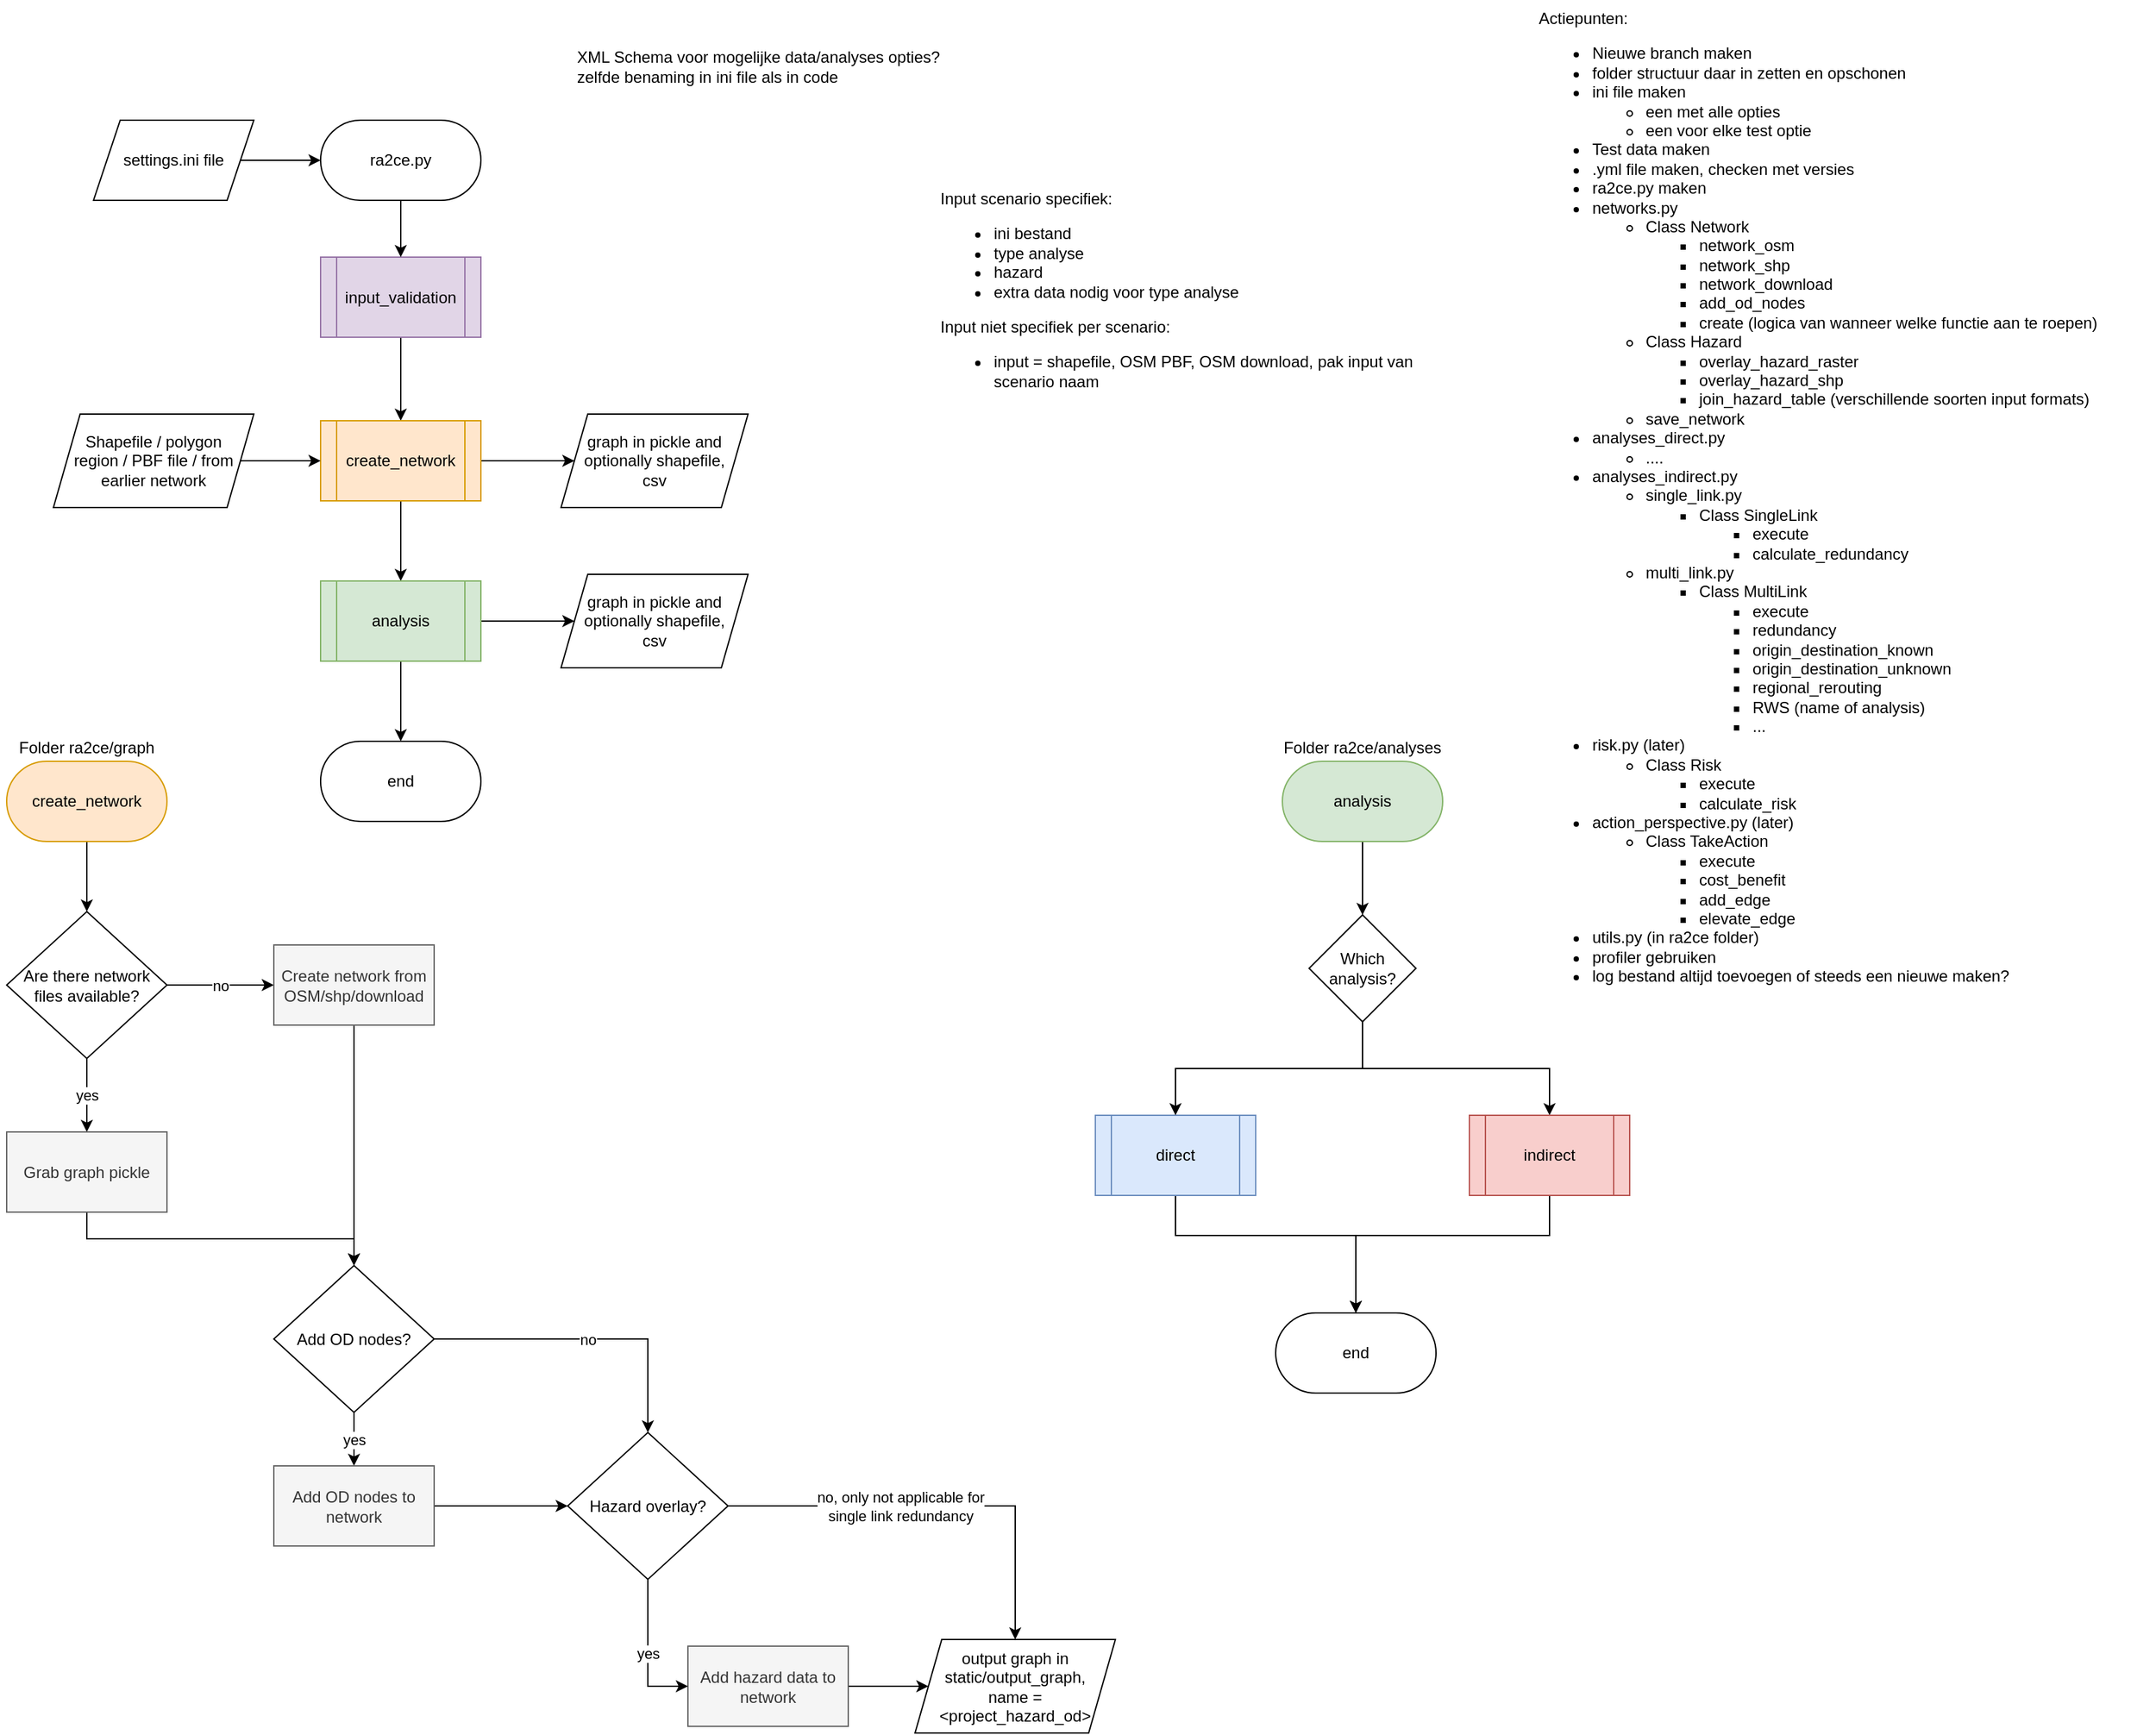 <mxfile version="14.5.1" type="device"><diagram id="QRpgybWbHR6j9PtVJIHC" name="Page-1"><mxGraphModel dx="1221" dy="714" grid="1" gridSize="10" guides="1" tooltips="1" connect="1" arrows="1" fold="1" page="1" pageScale="1" pageWidth="1654" pageHeight="2336" math="0" shadow="0"><root><mxCell id="0"/><mxCell id="1" parent="0"/><mxCell id="TyvDEVeL6J-RTF0p5AF5-1" value="XML Schema voor mogelijke data/analyses opties?&lt;br&gt;zelfde benaming in ini file als in code" style="text;html=1;strokeColor=none;fillColor=none;align=left;verticalAlign=middle;whiteSpace=wrap;rounded=0;" vertex="1" parent="1"><mxGeometry x="460" y="30" width="290" height="60" as="geometry"/></mxCell><mxCell id="TyvDEVeL6J-RTF0p5AF5-5" style="edgeStyle=orthogonalEdgeStyle;rounded=0;orthogonalLoop=1;jettySize=auto;html=1;exitX=0.5;exitY=1;exitDx=0;exitDy=0;" edge="1" parent="1" source="TyvDEVeL6J-RTF0p5AF5-61" target="TyvDEVeL6J-RTF0p5AF5-4"><mxGeometry relative="1" as="geometry"/></mxCell><mxCell id="TyvDEVeL6J-RTF0p5AF5-2" value="ra2ce.py" style="rounded=1;whiteSpace=wrap;html=1;align=center;arcSize=50;" vertex="1" parent="1"><mxGeometry x="270" y="100" width="120" height="60" as="geometry"/></mxCell><mxCell id="TyvDEVeL6J-RTF0p5AF5-7" style="edgeStyle=orthogonalEdgeStyle;rounded=0;orthogonalLoop=1;jettySize=auto;html=1;exitX=0.5;exitY=1;exitDx=0;exitDy=0;" edge="1" parent="1" source="TyvDEVeL6J-RTF0p5AF5-4" target="TyvDEVeL6J-RTF0p5AF5-6"><mxGeometry relative="1" as="geometry"/></mxCell><mxCell id="TyvDEVeL6J-RTF0p5AF5-13" style="edgeStyle=orthogonalEdgeStyle;rounded=0;orthogonalLoop=1;jettySize=auto;html=1;exitX=1;exitY=0.5;exitDx=0;exitDy=0;" edge="1" parent="1" source="TyvDEVeL6J-RTF0p5AF5-4" target="TyvDEVeL6J-RTF0p5AF5-12"><mxGeometry relative="1" as="geometry"/></mxCell><mxCell id="TyvDEVeL6J-RTF0p5AF5-4" value="create_network" style="shape=process;whiteSpace=wrap;html=1;backgroundOutline=1;align=center;fillColor=#ffe6cc;strokeColor=#d79b00;" vertex="1" parent="1"><mxGeometry x="270" y="325" width="120" height="60" as="geometry"/></mxCell><mxCell id="TyvDEVeL6J-RTF0p5AF5-11" style="edgeStyle=orthogonalEdgeStyle;rounded=0;orthogonalLoop=1;jettySize=auto;html=1;exitX=0.5;exitY=1;exitDx=0;exitDy=0;" edge="1" parent="1" source="TyvDEVeL6J-RTF0p5AF5-6" target="TyvDEVeL6J-RTF0p5AF5-10"><mxGeometry relative="1" as="geometry"/></mxCell><mxCell id="TyvDEVeL6J-RTF0p5AF5-22" style="edgeStyle=orthogonalEdgeStyle;rounded=0;orthogonalLoop=1;jettySize=auto;html=1;exitX=1;exitY=0.5;exitDx=0;exitDy=0;" edge="1" parent="1" source="TyvDEVeL6J-RTF0p5AF5-6" target="TyvDEVeL6J-RTF0p5AF5-21"><mxGeometry relative="1" as="geometry"/></mxCell><mxCell id="TyvDEVeL6J-RTF0p5AF5-6" value="analysis" style="shape=process;whiteSpace=wrap;html=1;backgroundOutline=1;align=center;fillColor=#d5e8d4;strokeColor=#82b366;" vertex="1" parent="1"><mxGeometry x="270" y="445" width="120" height="60" as="geometry"/></mxCell><mxCell id="TyvDEVeL6J-RTF0p5AF5-10" value="end" style="rounded=1;whiteSpace=wrap;html=1;align=center;arcSize=50;" vertex="1" parent="1"><mxGeometry x="270" y="565" width="120" height="60" as="geometry"/></mxCell><mxCell id="TyvDEVeL6J-RTF0p5AF5-12" value="graph in pickle and optionally shapefile,&lt;br&gt;csv" style="shape=parallelogram;perimeter=parallelogramPerimeter;whiteSpace=wrap;html=1;fixedSize=1;align=center;" vertex="1" parent="1"><mxGeometry x="450" y="320" width="140" height="70" as="geometry"/></mxCell><mxCell id="TyvDEVeL6J-RTF0p5AF5-15" style="edgeStyle=orthogonalEdgeStyle;rounded=0;orthogonalLoop=1;jettySize=auto;html=1;entryX=0;entryY=0.5;entryDx=0;entryDy=0;" edge="1" parent="1" source="TyvDEVeL6J-RTF0p5AF5-14" target="TyvDEVeL6J-RTF0p5AF5-4"><mxGeometry relative="1" as="geometry"/></mxCell><mxCell id="TyvDEVeL6J-RTF0p5AF5-14" value="Shapefile / polygon &lt;br&gt;region / PBF file / from earlier network" style="shape=parallelogram;perimeter=parallelogramPerimeter;whiteSpace=wrap;html=1;fixedSize=1;align=center;" vertex="1" parent="1"><mxGeometry x="70" y="320" width="150" height="70" as="geometry"/></mxCell><mxCell id="TyvDEVeL6J-RTF0p5AF5-17" style="edgeStyle=orthogonalEdgeStyle;rounded=0;orthogonalLoop=1;jettySize=auto;html=1;exitX=1;exitY=0.5;exitDx=0;exitDy=0;entryX=0;entryY=0.5;entryDx=0;entryDy=0;" edge="1" parent="1" source="TyvDEVeL6J-RTF0p5AF5-16" target="TyvDEVeL6J-RTF0p5AF5-2"><mxGeometry relative="1" as="geometry"/></mxCell><mxCell id="TyvDEVeL6J-RTF0p5AF5-16" value="settings.ini file" style="shape=parallelogram;perimeter=parallelogramPerimeter;whiteSpace=wrap;html=1;fixedSize=1;align=center;" vertex="1" parent="1"><mxGeometry x="100" y="100" width="120" height="60" as="geometry"/></mxCell><mxCell id="TyvDEVeL6J-RTF0p5AF5-24" style="edgeStyle=orthogonalEdgeStyle;rounded=0;orthogonalLoop=1;jettySize=auto;html=1;exitX=0.5;exitY=1;exitDx=0;exitDy=0;" edge="1" parent="1" source="TyvDEVeL6J-RTF0p5AF5-18" target="TyvDEVeL6J-RTF0p5AF5-26"><mxGeometry relative="1" as="geometry"><mxPoint x="95" y="697.5" as="targetPoint"/></mxGeometry></mxCell><mxCell id="TyvDEVeL6J-RTF0p5AF5-18" value="create_network" style="rounded=1;whiteSpace=wrap;html=1;align=center;arcSize=50;fillColor=#ffe6cc;strokeColor=#d79b00;" vertex="1" parent="1"><mxGeometry x="35" y="580" width="120" height="60" as="geometry"/></mxCell><mxCell id="TyvDEVeL6J-RTF0p5AF5-53" style="edgeStyle=orthogonalEdgeStyle;rounded=0;orthogonalLoop=1;jettySize=auto;html=1;entryX=0.5;entryY=0;entryDx=0;entryDy=0;" edge="1" parent="1" source="TyvDEVeL6J-RTF0p5AF5-19" target="TyvDEVeL6J-RTF0p5AF5-51"><mxGeometry relative="1" as="geometry"/></mxCell><mxCell id="TyvDEVeL6J-RTF0p5AF5-19" value="analysis" style="rounded=1;whiteSpace=wrap;html=1;align=center;arcSize=50;fillColor=#d5e8d4;strokeColor=#82b366;" vertex="1" parent="1"><mxGeometry x="990" y="580" width="120" height="60" as="geometry"/></mxCell><mxCell id="TyvDEVeL6J-RTF0p5AF5-20" value="Input scenario specifiek:&lt;br&gt;&lt;ul&gt;&lt;li&gt;ini bestand&lt;/li&gt;&lt;li&gt;type analyse&lt;/li&gt;&lt;li&gt;hazard&lt;/li&gt;&lt;li&gt;extra data nodig voor type analyse&lt;/li&gt;&lt;/ul&gt;&lt;div&gt;Input niet specifiek per scenario:&lt;/div&gt;&lt;div&gt;&lt;ul&gt;&lt;li&gt;input = shapefile, OSM PBF, OSM download, pak input van scenario naam&lt;/li&gt;&lt;/ul&gt;&lt;/div&gt;" style="text;html=1;strokeColor=none;fillColor=none;align=left;verticalAlign=middle;whiteSpace=wrap;rounded=0;" vertex="1" parent="1"><mxGeometry x="732" y="130" width="383" height="205" as="geometry"/></mxCell><mxCell id="TyvDEVeL6J-RTF0p5AF5-21" value="graph in pickle and optionally shapefile,&lt;br&gt;csv" style="shape=parallelogram;perimeter=parallelogramPerimeter;whiteSpace=wrap;html=1;fixedSize=1;align=center;" vertex="1" parent="1"><mxGeometry x="450" y="440" width="140" height="70" as="geometry"/></mxCell><mxCell id="TyvDEVeL6J-RTF0p5AF5-33" value="no" style="edgeStyle=orthogonalEdgeStyle;rounded=0;orthogonalLoop=1;jettySize=auto;html=1;exitX=1;exitY=0.5;exitDx=0;exitDy=0;" edge="1" parent="1" source="TyvDEVeL6J-RTF0p5AF5-26" target="TyvDEVeL6J-RTF0p5AF5-32"><mxGeometry relative="1" as="geometry"/></mxCell><mxCell id="TyvDEVeL6J-RTF0p5AF5-35" value="yes" style="edgeStyle=orthogonalEdgeStyle;rounded=0;orthogonalLoop=1;jettySize=auto;html=1;exitX=0.5;exitY=1;exitDx=0;exitDy=0;" edge="1" parent="1" source="TyvDEVeL6J-RTF0p5AF5-26" target="TyvDEVeL6J-RTF0p5AF5-34"><mxGeometry relative="1" as="geometry"/></mxCell><mxCell id="TyvDEVeL6J-RTF0p5AF5-26" value="Are there network files available?" style="rhombus;whiteSpace=wrap;html=1;align=center;" vertex="1" parent="1"><mxGeometry x="35" y="692.5" width="120" height="110" as="geometry"/></mxCell><mxCell id="TyvDEVeL6J-RTF0p5AF5-39" value="yes" style="edgeStyle=orthogonalEdgeStyle;rounded=0;orthogonalLoop=1;jettySize=auto;html=1;exitX=0.5;exitY=1;exitDx=0;exitDy=0;" edge="1" parent="1" source="TyvDEVeL6J-RTF0p5AF5-28" target="TyvDEVeL6J-RTF0p5AF5-38"><mxGeometry relative="1" as="geometry"/></mxCell><mxCell id="TyvDEVeL6J-RTF0p5AF5-40" value="no" style="edgeStyle=orthogonalEdgeStyle;rounded=0;orthogonalLoop=1;jettySize=auto;html=1;exitX=1;exitY=0.5;exitDx=0;exitDy=0;entryX=0.5;entryY=0;entryDx=0;entryDy=0;" edge="1" parent="1" source="TyvDEVeL6J-RTF0p5AF5-28" target="TyvDEVeL6J-RTF0p5AF5-30"><mxGeometry relative="1" as="geometry"/></mxCell><mxCell id="TyvDEVeL6J-RTF0p5AF5-28" value="Add OD nodes?" style="rhombus;whiteSpace=wrap;html=1;align=center;" vertex="1" parent="1"><mxGeometry x="235" y="957.5" width="120" height="110" as="geometry"/></mxCell><mxCell id="TyvDEVeL6J-RTF0p5AF5-46" value="no, only not applicable for &lt;br&gt;single link redundancy" style="edgeStyle=orthogonalEdgeStyle;rounded=0;orthogonalLoop=1;jettySize=auto;html=1;exitX=1;exitY=0.5;exitDx=0;exitDy=0;entryX=0.5;entryY=0;entryDx=0;entryDy=0;" edge="1" parent="1" source="TyvDEVeL6J-RTF0p5AF5-30" target="TyvDEVeL6J-RTF0p5AF5-42"><mxGeometry x="-0.175" relative="1" as="geometry"><mxPoint x="-1" as="offset"/></mxGeometry></mxCell><mxCell id="TyvDEVeL6J-RTF0p5AF5-30" value="Hazard overlay?" style="rhombus;whiteSpace=wrap;html=1;align=center;" vertex="1" parent="1"><mxGeometry x="455" y="1082.5" width="120" height="110" as="geometry"/></mxCell><mxCell id="TyvDEVeL6J-RTF0p5AF5-37" style="edgeStyle=orthogonalEdgeStyle;rounded=0;orthogonalLoop=1;jettySize=auto;html=1;" edge="1" parent="1" source="TyvDEVeL6J-RTF0p5AF5-32" target="TyvDEVeL6J-RTF0p5AF5-28"><mxGeometry relative="1" as="geometry"><mxPoint x="295" y="947.5" as="targetPoint"/></mxGeometry></mxCell><mxCell id="TyvDEVeL6J-RTF0p5AF5-32" value="Create network from OSM/shp/download" style="rounded=0;whiteSpace=wrap;html=1;align=center;fillColor=#f5f5f5;strokeColor=#666666;fontColor=#333333;" vertex="1" parent="1"><mxGeometry x="235" y="717.5" width="120" height="60" as="geometry"/></mxCell><mxCell id="TyvDEVeL6J-RTF0p5AF5-36" style="edgeStyle=orthogonalEdgeStyle;rounded=0;orthogonalLoop=1;jettySize=auto;html=1;exitX=0.5;exitY=1;exitDx=0;exitDy=0;" edge="1" parent="1" source="TyvDEVeL6J-RTF0p5AF5-34" target="TyvDEVeL6J-RTF0p5AF5-28"><mxGeometry relative="1" as="geometry"/></mxCell><mxCell id="TyvDEVeL6J-RTF0p5AF5-34" value="Grab graph pickle" style="rounded=0;whiteSpace=wrap;html=1;align=center;fillColor=#f5f5f5;strokeColor=#666666;fontColor=#333333;" vertex="1" parent="1"><mxGeometry x="35" y="857.5" width="120" height="60" as="geometry"/></mxCell><mxCell id="TyvDEVeL6J-RTF0p5AF5-41" style="edgeStyle=orthogonalEdgeStyle;rounded=0;orthogonalLoop=1;jettySize=auto;html=1;exitX=1;exitY=0.5;exitDx=0;exitDy=0;" edge="1" parent="1" source="TyvDEVeL6J-RTF0p5AF5-38" target="TyvDEVeL6J-RTF0p5AF5-30"><mxGeometry relative="1" as="geometry"/></mxCell><mxCell id="TyvDEVeL6J-RTF0p5AF5-38" value="Add OD nodes to network" style="rounded=0;whiteSpace=wrap;html=1;align=center;fillColor=#f5f5f5;strokeColor=#666666;fontColor=#333333;" vertex="1" parent="1"><mxGeometry x="235" y="1107.5" width="120" height="60" as="geometry"/></mxCell><mxCell id="TyvDEVeL6J-RTF0p5AF5-42" value="output graph in static/output_graph, &lt;br&gt;name = &amp;lt;project_hazard_od&amp;gt;" style="shape=parallelogram;perimeter=parallelogramPerimeter;whiteSpace=wrap;html=1;fixedSize=1;align=center;" vertex="1" parent="1"><mxGeometry x="715" y="1237.5" width="150" height="70" as="geometry"/></mxCell><mxCell id="TyvDEVeL6J-RTF0p5AF5-47" style="edgeStyle=orthogonalEdgeStyle;rounded=0;orthogonalLoop=1;jettySize=auto;html=1;exitX=1;exitY=0.5;exitDx=0;exitDy=0;entryX=0;entryY=0.5;entryDx=0;entryDy=0;" edge="1" parent="1" source="TyvDEVeL6J-RTF0p5AF5-44" target="TyvDEVeL6J-RTF0p5AF5-42"><mxGeometry relative="1" as="geometry"/></mxCell><mxCell id="TyvDEVeL6J-RTF0p5AF5-44" value="Add hazard data to network" style="rounded=0;whiteSpace=wrap;html=1;align=center;fillColor=#f5f5f5;strokeColor=#666666;fontColor=#333333;" vertex="1" parent="1"><mxGeometry x="545" y="1242.5" width="120" height="60" as="geometry"/></mxCell><mxCell id="TyvDEVeL6J-RTF0p5AF5-45" value="yes" style="edgeStyle=orthogonalEdgeStyle;rounded=0;orthogonalLoop=1;jettySize=auto;html=1;exitX=0.5;exitY=1;exitDx=0;exitDy=0;entryX=0;entryY=0.5;entryDx=0;entryDy=0;" edge="1" parent="1" source="TyvDEVeL6J-RTF0p5AF5-30" target="TyvDEVeL6J-RTF0p5AF5-44"><mxGeometry relative="1" as="geometry"><mxPoint x="515" y="1192.5" as="sourcePoint"/><mxPoint x="655" y="1247.5" as="targetPoint"/><Array as="points"/></mxGeometry></mxCell><mxCell id="TyvDEVeL6J-RTF0p5AF5-48" value="Folder ra2ce/graph" style="text;html=1;strokeColor=none;fillColor=none;align=center;verticalAlign=middle;whiteSpace=wrap;rounded=0;" vertex="1" parent="1"><mxGeometry x="30" y="560" width="130" height="20" as="geometry"/></mxCell><mxCell id="TyvDEVeL6J-RTF0p5AF5-49" value="Folder ra2ce/analyses" style="text;html=1;strokeColor=none;fillColor=none;align=center;verticalAlign=middle;whiteSpace=wrap;rounded=0;" vertex="1" parent="1"><mxGeometry x="985" y="560" width="130" height="20" as="geometry"/></mxCell><mxCell id="TyvDEVeL6J-RTF0p5AF5-58" style="edgeStyle=orthogonalEdgeStyle;rounded=0;orthogonalLoop=1;jettySize=auto;html=1;exitX=0.5;exitY=1;exitDx=0;exitDy=0;entryX=0.5;entryY=0;entryDx=0;entryDy=0;" edge="1" parent="1" source="TyvDEVeL6J-RTF0p5AF5-50" target="TyvDEVeL6J-RTF0p5AF5-57"><mxGeometry relative="1" as="geometry"><Array as="points"><mxPoint x="910" y="935"/><mxPoint x="1045" y="935"/></Array></mxGeometry></mxCell><mxCell id="TyvDEVeL6J-RTF0p5AF5-50" value="direct" style="shape=process;whiteSpace=wrap;html=1;backgroundOutline=1;align=center;fillColor=#dae8fc;strokeColor=#6c8ebf;" vertex="1" parent="1"><mxGeometry x="850" y="845" width="120" height="60" as="geometry"/></mxCell><mxCell id="TyvDEVeL6J-RTF0p5AF5-55" style="edgeStyle=orthogonalEdgeStyle;rounded=0;orthogonalLoop=1;jettySize=auto;html=1;exitX=0.5;exitY=1;exitDx=0;exitDy=0;entryX=0.5;entryY=0;entryDx=0;entryDy=0;" edge="1" parent="1" source="TyvDEVeL6J-RTF0p5AF5-51" target="TyvDEVeL6J-RTF0p5AF5-50"><mxGeometry relative="1" as="geometry"/></mxCell><mxCell id="TyvDEVeL6J-RTF0p5AF5-56" style="edgeStyle=orthogonalEdgeStyle;rounded=0;orthogonalLoop=1;jettySize=auto;html=1;exitX=0.5;exitY=1;exitDx=0;exitDy=0;entryX=0.5;entryY=0;entryDx=0;entryDy=0;" edge="1" parent="1" source="TyvDEVeL6J-RTF0p5AF5-51" target="TyvDEVeL6J-RTF0p5AF5-54"><mxGeometry relative="1" as="geometry"/></mxCell><mxCell id="TyvDEVeL6J-RTF0p5AF5-51" value="Which analysis?" style="rhombus;whiteSpace=wrap;html=1;align=center;" vertex="1" parent="1"><mxGeometry x="1010" y="695" width="80" height="80" as="geometry"/></mxCell><mxCell id="TyvDEVeL6J-RTF0p5AF5-59" style="edgeStyle=orthogonalEdgeStyle;rounded=0;orthogonalLoop=1;jettySize=auto;html=1;exitX=0.5;exitY=1;exitDx=0;exitDy=0;" edge="1" parent="1" source="TyvDEVeL6J-RTF0p5AF5-54" target="TyvDEVeL6J-RTF0p5AF5-57"><mxGeometry relative="1" as="geometry"><Array as="points"><mxPoint x="1190" y="935"/><mxPoint x="1045" y="935"/></Array></mxGeometry></mxCell><mxCell id="TyvDEVeL6J-RTF0p5AF5-54" value="indirect" style="shape=process;whiteSpace=wrap;html=1;backgroundOutline=1;align=center;fillColor=#f8cecc;strokeColor=#b85450;" vertex="1" parent="1"><mxGeometry x="1130" y="845" width="120" height="60" as="geometry"/></mxCell><mxCell id="TyvDEVeL6J-RTF0p5AF5-57" value="end" style="rounded=1;whiteSpace=wrap;html=1;align=center;arcSize=50;" vertex="1" parent="1"><mxGeometry x="985" y="993" width="120" height="60" as="geometry"/></mxCell><mxCell id="TyvDEVeL6J-RTF0p5AF5-60" value="&lt;div&gt;Actiepunten:&lt;/div&gt;&lt;ul&gt;&lt;li&gt;Nieuwe branch maken&lt;/li&gt;&lt;li&gt;folder structuur daar in zetten en opschonen&lt;/li&gt;&lt;li&gt;ini file maken&lt;/li&gt;&lt;ul&gt;&lt;li&gt;een met alle opties&lt;/li&gt;&lt;li&gt;een voor elke test optie&lt;/li&gt;&lt;/ul&gt;&lt;li&gt;Test data maken&lt;/li&gt;&lt;li&gt;.yml file maken, checken met versies&lt;/li&gt;&lt;li&gt;ra2ce.py maken&lt;/li&gt;&lt;li&gt;networks.py&lt;/li&gt;&lt;ul&gt;&lt;li&gt;Class Network&lt;/li&gt;&lt;ul&gt;&lt;li&gt;network_osm&lt;/li&gt;&lt;li&gt;network_shp&lt;/li&gt;&lt;li&gt;network_download&lt;/li&gt;&lt;li&gt;add_od_nodes&lt;/li&gt;&lt;li&gt;create (logica van wanneer welke functie aan te roepen)&lt;/li&gt;&lt;/ul&gt;&lt;li&gt;Class Hazard&lt;/li&gt;&lt;ul&gt;&lt;li&gt;overlay_hazard_raster&lt;/li&gt;&lt;li&gt;overlay_hazard_shp&lt;/li&gt;&lt;li&gt;join_hazard_table (verschillende soorten input formats)&lt;/li&gt;&lt;/ul&gt;&lt;li&gt;save_network&lt;/li&gt;&lt;/ul&gt;&lt;li&gt;analyses_direct.py&lt;/li&gt;&lt;ul&gt;&lt;li&gt;....&lt;/li&gt;&lt;/ul&gt;&lt;li&gt;analyses_indirect.py&lt;/li&gt;&lt;ul&gt;&lt;li&gt;single_link.py&lt;/li&gt;&lt;ul&gt;&lt;li&gt;Class SingleLink&lt;/li&gt;&lt;ul&gt;&lt;li&gt;execute&lt;/li&gt;&lt;li&gt;calculate_redundancy&lt;/li&gt;&lt;/ul&gt;&lt;/ul&gt;&lt;li&gt;multi_link.py&lt;/li&gt;&lt;ul&gt;&lt;li&gt;Class MultiLink&lt;/li&gt;&lt;ul&gt;&lt;li&gt;execute&lt;/li&gt;&lt;li&gt;redundancy&lt;/li&gt;&lt;li&gt;origin_destination_known&lt;/li&gt;&lt;li&gt;origin_destination_unknown&lt;/li&gt;&lt;li&gt;regional_rerouting&lt;/li&gt;&lt;li&gt;RWS (name of analysis)&lt;/li&gt;&lt;li&gt;...&lt;/li&gt;&lt;/ul&gt;&lt;/ul&gt;&lt;/ul&gt;&lt;li&gt;risk.py (later)&lt;/li&gt;&lt;ul&gt;&lt;li&gt;Class Risk&lt;/li&gt;&lt;ul&gt;&lt;li&gt;execute&lt;/li&gt;&lt;li&gt;calculate_risk&lt;/li&gt;&lt;/ul&gt;&lt;/ul&gt;&lt;li&gt;action_perspective.py (later)&lt;/li&gt;&lt;ul&gt;&lt;li&gt;Class TakeAction&lt;/li&gt;&lt;ul&gt;&lt;li&gt;execute&lt;/li&gt;&lt;li&gt;cost_benefit&lt;/li&gt;&lt;li&gt;add_edge&lt;/li&gt;&lt;li&gt;elevate_edge&lt;/li&gt;&lt;/ul&gt;&lt;/ul&gt;&lt;li&gt;utils.py (in ra2ce folder)&lt;/li&gt;&lt;li&gt;profiler gebruiken&lt;/li&gt;&lt;li&gt;log bestand altijd toevoegen of steeds een nieuwe maken?&lt;/li&gt;&lt;/ul&gt;" style="text;html=1;strokeColor=none;fillColor=none;align=left;verticalAlign=top;whiteSpace=wrap;rounded=0;" vertex="1" parent="1"><mxGeometry x="1180" y="10" width="463" height="780" as="geometry"/></mxCell><mxCell id="TyvDEVeL6J-RTF0p5AF5-61" value="input_validation" style="shape=process;whiteSpace=wrap;html=1;backgroundOutline=1;align=center;fillColor=#e1d5e7;strokeColor=#9673a6;" vertex="1" parent="1"><mxGeometry x="270" y="202.5" width="120" height="60" as="geometry"/></mxCell><mxCell id="TyvDEVeL6J-RTF0p5AF5-62" style="edgeStyle=orthogonalEdgeStyle;rounded=0;orthogonalLoop=1;jettySize=auto;html=1;exitX=0.5;exitY=1;exitDx=0;exitDy=0;" edge="1" parent="1" source="TyvDEVeL6J-RTF0p5AF5-2" target="TyvDEVeL6J-RTF0p5AF5-61"><mxGeometry relative="1" as="geometry"><mxPoint x="330" y="160" as="sourcePoint"/><mxPoint x="330" y="325" as="targetPoint"/></mxGeometry></mxCell></root></mxGraphModel></diagram></mxfile>